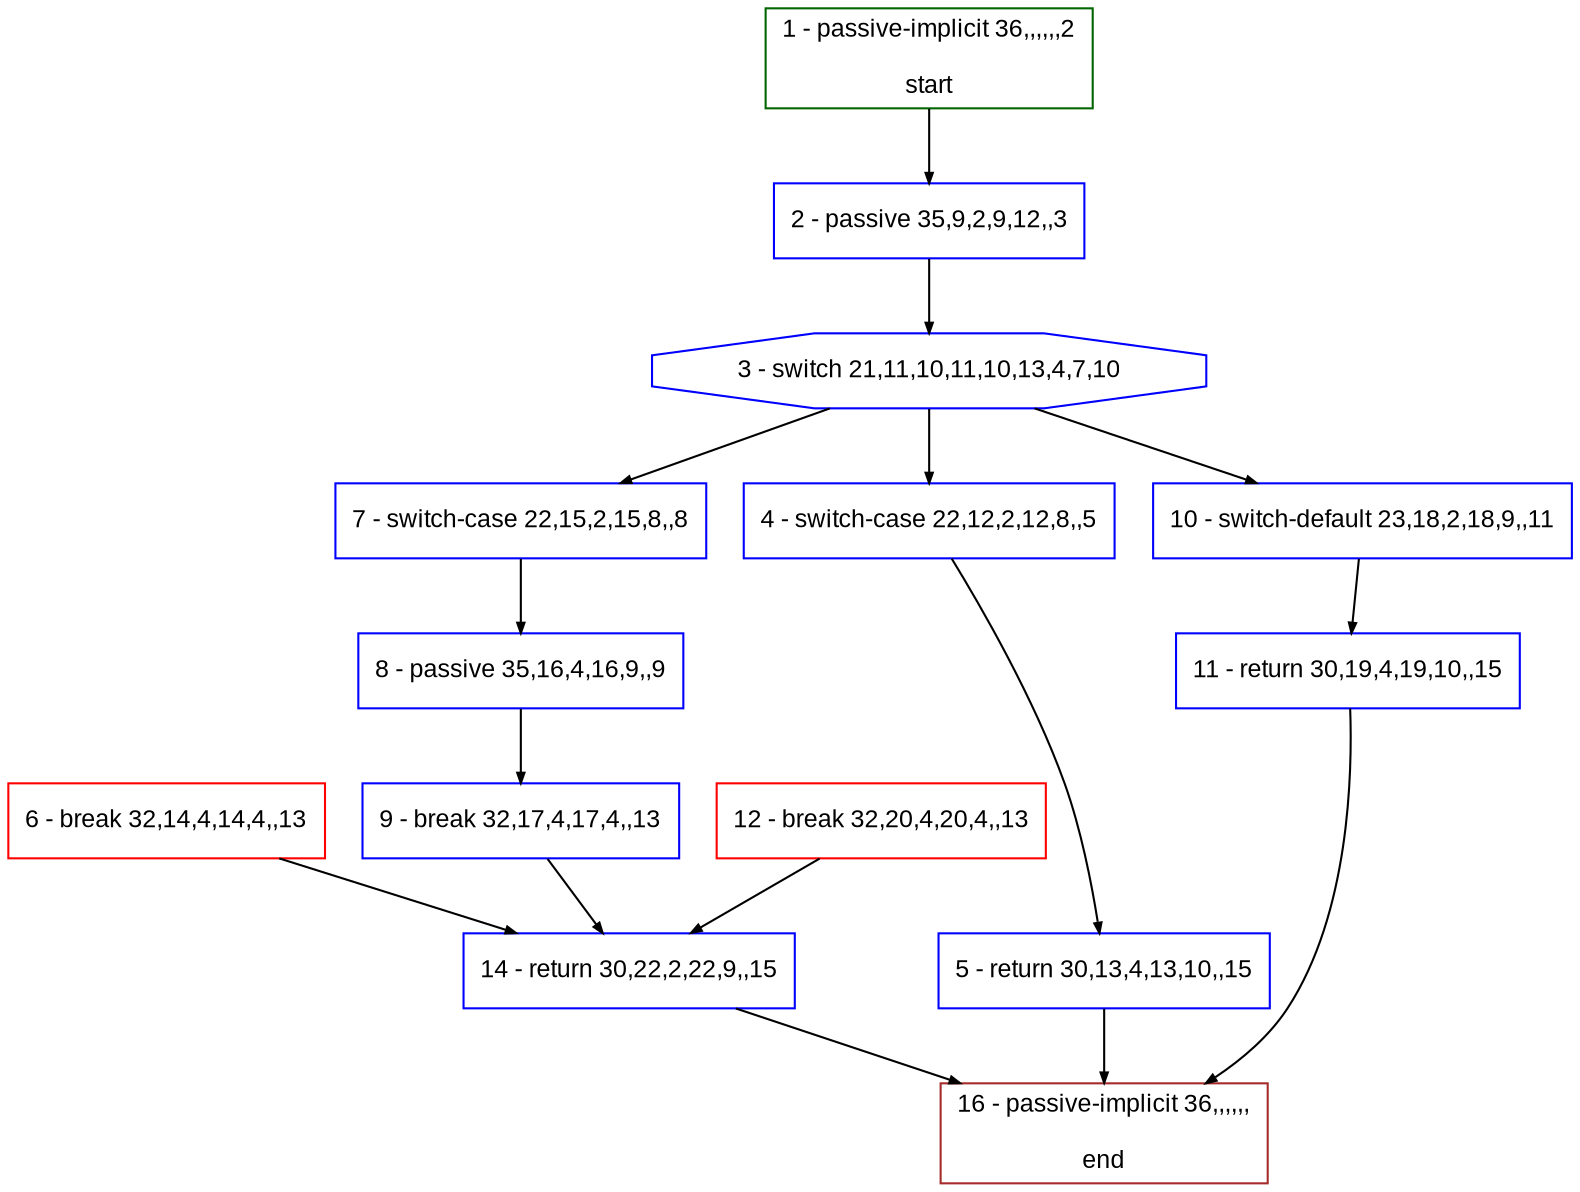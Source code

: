 digraph "" {
  graph [bgcolor="white", fillcolor="#FFFFCC", pack="true", packmode="clust", fontname="Arial", label="", fontsize="12", compound="true", style="rounded,filled"];
  node [node_initialized="no", fillcolor="white", fontname="Arial", label="", color="grey", fontsize="12", fixedsize="false", compound="true", shape="rectangle", style="filled"];
  edge [arrowtail="none", lhead="", fontcolor="black", fontname="Arial", label="", color="black", fontsize="12", arrowhead="normal", arrowsize="0.5", compound="true", ltail="", dir="forward"];
  __N1 [fillcolor="#ffffff", label="2 - passive 35,9,2,9,12,,3", color="#0000ff", shape="box", style="filled"];
  __N2 [fillcolor="#ffffff", label="1 - passive-implicit 36,,,,,,2\n\nstart", color="#006400", shape="box", style="filled"];
  __N3 [fillcolor="#ffffff", label="3 - switch 21,11,10,11,10,13,4,7,10", color="#0000ff", shape="octagon", style="filled"];
  __N4 [fillcolor="#ffffff", label="4 - switch-case 22,12,2,12,8,,5", color="#0000ff", shape="box", style="filled"];
  __N5 [fillcolor="#ffffff", label="7 - switch-case 22,15,2,15,8,,8", color="#0000ff", shape="box", style="filled"];
  __N6 [fillcolor="#ffffff", label="10 - switch-default 23,18,2,18,9,,11", color="#0000ff", shape="box", style="filled"];
  __N7 [fillcolor="#ffffff", label="5 - return 30,13,4,13,10,,15", color="#0000ff", shape="box", style="filled"];
  __N8 [fillcolor="#ffffff", label="16 - passive-implicit 36,,,,,,\n\nend", color="#a52a2a", shape="box", style="filled"];
  __N9 [fillcolor="#ffffff", label="14 - return 30,22,2,22,9,,15", color="#0000ff", shape="box", style="filled"];
  __N10 [fillcolor="#ffffff", label="6 - break 32,14,4,14,4,,13", color="red", shape="box", style="filled"];
  __N11 [fillcolor="#ffffff", label="8 - passive 35,16,4,16,9,,9", color="#0000ff", shape="box", style="filled"];
  __N12 [fillcolor="#ffffff", label="9 - break 32,17,4,17,4,,13", color="#0000ff", shape="box", style="filled"];
  __N13 [fillcolor="#ffffff", label="11 - return 30,19,4,19,10,,15", color="#0000ff", shape="box", style="filled"];
  __N14 [fillcolor="#ffffff", label="12 - break 32,20,4,20,4,,13", color="red", shape="box", style="filled"];
  __N2 -> __N1 [arrowtail="none", color="#000000", label="", arrowhead="normal", dir="forward"];
  __N1 -> __N3 [arrowtail="none", color="#000000", label="", arrowhead="normal", dir="forward"];
  __N3 -> __N4 [arrowtail="none", color="#000000", label="", arrowhead="normal", dir="forward"];
  __N3 -> __N5 [arrowtail="none", color="#000000", label="", arrowhead="normal", dir="forward"];
  __N3 -> __N6 [arrowtail="none", color="#000000", label="", arrowhead="normal", dir="forward"];
  __N4 -> __N7 [arrowtail="none", color="#000000", label="", arrowhead="normal", dir="forward"];
  __N7 -> __N8 [arrowtail="none", color="#000000", label="", arrowhead="normal", dir="forward"];
  __N10 -> __N9 [arrowtail="none", color="#000000", label="", arrowhead="normal", dir="forward"];
  __N5 -> __N11 [arrowtail="none", color="#000000", label="", arrowhead="normal", dir="forward"];
  __N11 -> __N12 [arrowtail="none", color="#000000", label="", arrowhead="normal", dir="forward"];
  __N12 -> __N9 [arrowtail="none", color="#000000", label="", arrowhead="normal", dir="forward"];
  __N6 -> __N13 [arrowtail="none", color="#000000", label="", arrowhead="normal", dir="forward"];
  __N13 -> __N8 [arrowtail="none", color="#000000", label="", arrowhead="normal", dir="forward"];
  __N14 -> __N9 [arrowtail="none", color="#000000", label="", arrowhead="normal", dir="forward"];
  __N9 -> __N8 [arrowtail="none", color="#000000", label="", arrowhead="normal", dir="forward"];
}
